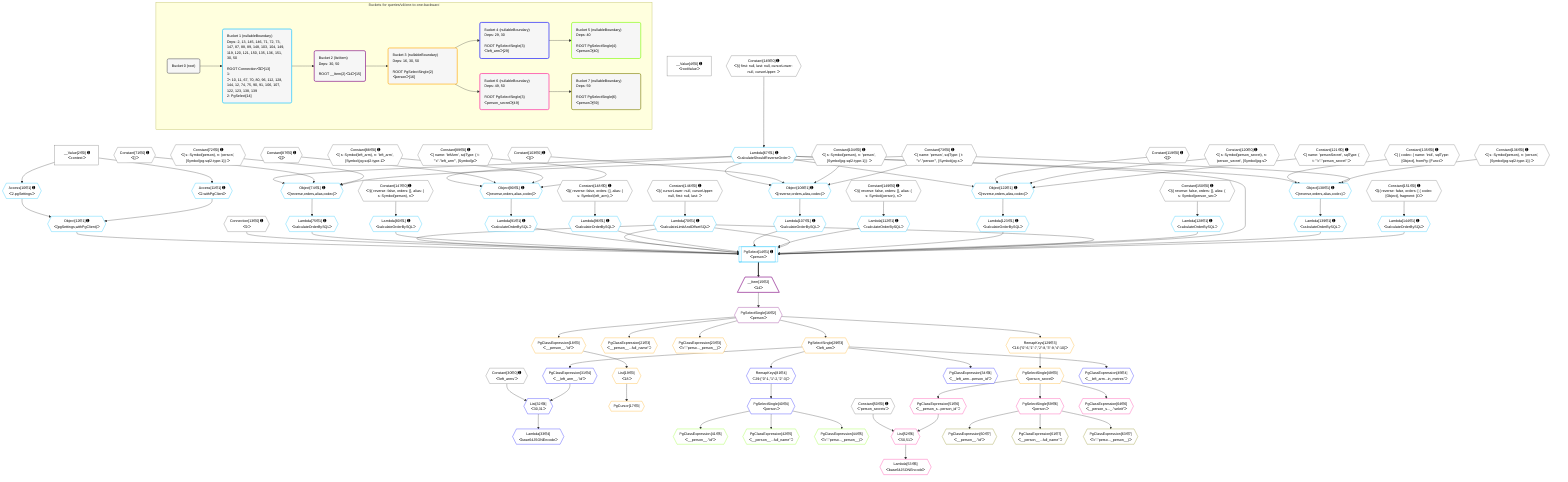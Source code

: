 %%{init: {'themeVariables': { 'fontSize': '12px'}}}%%
graph TD
    classDef path fill:#eee,stroke:#000,color:#000
    classDef plan fill:#fff,stroke-width:1px,color:#000
    classDef itemplan fill:#fff,stroke-width:2px,color:#000
    classDef unbatchedplan fill:#dff,stroke-width:1px,color:#000
    classDef sideeffectplan fill:#fcc,stroke-width:2px,color:#000
    classDef bucket fill:#f6f6f6,color:#000,stroke-width:2px,text-align:left


    %% plan dependencies
    __Value2["__Value[2∈0] ➊<br />ᐸcontextᐳ"]:::plan
    __Value4["__Value[4∈0] ➊<br />ᐸrootValueᐳ"]:::plan
    Connection13{{"Connection[13∈0] ➊<br />ᐸ9ᐳ"}}:::plan
    Constant30{{"Constant[30∈0] ➊<br />ᐸ'left_arms'ᐳ"}}:::plan
    Constant50{{"Constant[50∈0] ➊<br />ᐸ'person_secrets'ᐳ"}}:::plan
    Constant71{{"Constant[71∈0] ➊<br />ᐸ[]ᐳ"}}:::plan
    Constant72{{"Constant[72∈0] ➊<br />ᐸ{ s: Symbol(person), n: 'person', [Symbol(pg-sql2-type-1)]: ᐳ"}}:::plan
    Constant73{{"Constant[73∈0] ➊<br />ᐸ{ name: 'person', sqlType: { t: '”c”.”person”', [Symbol(pg-sᐳ"}}:::plan
    Constant87{{"Constant[87∈0] ➊<br />ᐸ[]ᐳ"}}:::plan
    Constant88{{"Constant[88∈0] ➊<br />ᐸ{ s: Symbol(left_arm), n: 'left_arm', [Symbol(pg-sql2-type-1ᐳ"}}:::plan
    Constant89{{"Constant[89∈0] ➊<br />ᐸ{ name: 'leftArm', sqlType: { t: '”c”.”left_arm”', [Symbol(pᐳ"}}:::plan
    Constant103{{"Constant[103∈0] ➊<br />ᐸ[]ᐳ"}}:::plan
    Constant104{{"Constant[104∈0] ➊<br />ᐸ{ s: Symbol(person), n: 'person', [Symbol(pg-sql2-type-1)]: ᐳ"}}:::plan
    Constant119{{"Constant[119∈0] ➊<br />ᐸ[]ᐳ"}}:::plan
    Constant120{{"Constant[120∈0] ➊<br />ᐸ{ s: Symbol(person_secret), n: 'person_secret', [Symbol(pg-sᐳ"}}:::plan
    Constant121{{"Constant[121∈0] ➊<br />ᐸ{ name: 'personSecret', sqlType: { t: '”c”.”person_secret”',ᐳ"}}:::plan
    Constant135{{"Constant[135∈0] ➊<br />ᐸ[ { codec: { name: 'int4', sqlType: [Object], fromPg: [Functᐳ"}}:::plan
    Constant136{{"Constant[136∈0] ➊<br />ᐸ{ s: Symbol(person), n: 'person', [Symbol(pg-sql2-type-1)]: ᐳ"}}:::plan
    Constant145{{"Constant[145∈0] ➊<br />ᐸ§{ first: null, last: null, cursorLower: null, cursorUpper: ᐳ"}}:::plan
    Constant146{{"Constant[146∈0] ➊<br />ᐸ§{ cursorLower: null, cursorUpper: null, first: null, last: ᐳ"}}:::plan
    Constant147{{"Constant[147∈0] ➊<br />ᐸ§{ reverse: false, orders: [], alias: { s: Symbol(person), nᐳ"}}:::plan
    Constant148{{"Constant[148∈0] ➊<br />ᐸ§{ reverse: false, orders: [], alias: { s: Symbol(left_arm),ᐳ"}}:::plan
    Constant149{{"Constant[149∈0] ➊<br />ᐸ§{ reverse: false, orders: [], alias: { s: Symbol(person), nᐳ"}}:::plan
    Constant150{{"Constant[150∈0] ➊<br />ᐸ§{ reverse: false, orders: [], alias: { s: Symbol(person_secᐳ"}}:::plan
    Constant151{{"Constant[151∈0] ➊<br />ᐸ§{ reverse: false, orders: [ { codec: [Object], fragment: [Oᐳ"}}:::plan
    PgSelect14[["PgSelect[14∈1] ➊<br />ᐸpersonᐳ"]]:::plan
    Object12{{"Object[12∈1] ➊<br />ᐸ{pgSettings,withPgClient}ᐳ"}}:::plan
    Lambda70{{"Lambda[70∈1] ➊<br />ᐸcalculateLimitAndOffsetSQLᐳ"}}:::plan
    Lambda75{{"Lambda[75∈1] ➊<br />ᐸcalculateOrderBySQLᐳ"}}:::plan
    Lambda80{{"Lambda[80∈1] ➊<br />ᐸcalculateOrderBySQLᐳ"}}:::plan
    Lambda91{{"Lambda[91∈1] ➊<br />ᐸcalculateOrderBySQLᐳ"}}:::plan
    Lambda96{{"Lambda[96∈1] ➊<br />ᐸcalculateOrderBySQLᐳ"}}:::plan
    Lambda107{{"Lambda[107∈1] ➊<br />ᐸcalculateOrderBySQLᐳ"}}:::plan
    Lambda112{{"Lambda[112∈1] ➊<br />ᐸcalculateOrderBySQLᐳ"}}:::plan
    Lambda123{{"Lambda[123∈1] ➊<br />ᐸcalculateOrderBySQLᐳ"}}:::plan
    Lambda128{{"Lambda[128∈1] ➊<br />ᐸcalculateOrderBySQLᐳ"}}:::plan
    Lambda67{{"Lambda[67∈1] ➊<br />ᐸcalculateShouldReverseOrderᐳ"}}:::plan
    Lambda139{{"Lambda[139∈1] ➊<br />ᐸcalculateOrderBySQLᐳ"}}:::plan
    Lambda144{{"Lambda[144∈1] ➊<br />ᐸcalculateOrderBySQLᐳ"}}:::plan
    Object12 & Connection13 & Lambda70 & Lambda75 & Lambda80 & Lambda70 & Lambda91 & Lambda96 & Lambda107 & Lambda112 & Lambda70 & Lambda123 & Lambda128 & Lambda67 & Lambda70 & Lambda139 & Lambda144 --> PgSelect14
    Object74{{"Object[74∈1] ➊<br />ᐸ{reverse,orders,alias,codec}ᐳ"}}:::plan
    Lambda67 & Constant71 & Constant72 & Constant73 --> Object74
    Object90{{"Object[90∈1] ➊<br />ᐸ{reverse,orders,alias,codec}ᐳ"}}:::plan
    Lambda67 & Constant87 & Constant88 & Constant89 --> Object90
    Object106{{"Object[106∈1] ➊<br />ᐸ{reverse,orders,alias,codec}ᐳ"}}:::plan
    Lambda67 & Constant103 & Constant104 & Constant73 --> Object106
    Object122{{"Object[122∈1] ➊<br />ᐸ{reverse,orders,alias,codec}ᐳ"}}:::plan
    Lambda67 & Constant119 & Constant120 & Constant121 --> Object122
    Object138{{"Object[138∈1] ➊<br />ᐸ{reverse,orders,alias,codec}ᐳ"}}:::plan
    Lambda67 & Constant135 & Constant136 & Constant73 --> Object138
    Access10{{"Access[10∈1] ➊<br />ᐸ2.pgSettingsᐳ"}}:::plan
    Access11{{"Access[11∈1] ➊<br />ᐸ2.withPgClientᐳ"}}:::plan
    Access10 & Access11 --> Object12
    __Value2 --> Access10
    __Value2 --> Access11
    Constant145 --> Lambda67
    Constant146 --> Lambda70
    Object74 --> Lambda75
    Constant147 --> Lambda80
    Object90 --> Lambda91
    Constant148 --> Lambda96
    Object106 --> Lambda107
    Constant149 --> Lambda112
    Object122 --> Lambda123
    Constant150 --> Lambda128
    Object138 --> Lambda139
    Constant151 --> Lambda144
    __Item15[/"__Item[15∈2]<br />ᐸ14ᐳ"\]:::itemplan
    PgSelect14 ==> __Item15
    PgSelectSingle16{{"PgSelectSingle[16∈2]<br />ᐸpersonᐳ"}}:::plan
    __Item15 --> PgSelectSingle16
    PgCursor17{{"PgCursor[17∈3]"}}:::plan
    List19{{"List[19∈3]<br />ᐸ18ᐳ"}}:::plan
    List19 --> PgCursor17
    PgClassExpression18{{"PgClassExpression[18∈3]<br />ᐸ__person__.”id”ᐳ"}}:::plan
    PgSelectSingle16 --> PgClassExpression18
    PgClassExpression18 --> List19
    PgClassExpression21{{"PgClassExpression[21∈3]<br />ᐸ__person__...full_name”ᐳ"}}:::plan
    PgSelectSingle16 --> PgClassExpression21
    PgClassExpression23{{"PgClassExpression[23∈3]<br />ᐸ”c”.”perso..._person__)ᐳ"}}:::plan
    PgSelectSingle16 --> PgClassExpression23
    PgSelectSingle29{{"PgSelectSingle[29∈3]<br />ᐸleft_armᐳ"}}:::plan
    PgSelectSingle16 --> PgSelectSingle29
    PgSelectSingle49{{"PgSelectSingle[49∈3]<br />ᐸperson_secretᐳ"}}:::plan
    RemapKeys129{{"RemapKeys[129∈3]<br />ᐸ16:{”0”:6,”1”:7,”2”:8,”3”:9,”4”:10}ᐳ"}}:::plan
    RemapKeys129 --> PgSelectSingle49
    PgSelectSingle16 --> RemapKeys129
    List32{{"List[32∈4]<br />ᐸ30,31ᐳ"}}:::plan
    PgClassExpression31{{"PgClassExpression[31∈4]<br />ᐸ__left_arm__.”id”ᐳ"}}:::plan
    Constant30 & PgClassExpression31 --> List32
    PgSelectSingle29 --> PgClassExpression31
    Lambda33{{"Lambda[33∈4]<br />ᐸbase64JSONEncodeᐳ"}}:::plan
    List32 --> Lambda33
    PgClassExpression34{{"PgClassExpression[34∈4]<br />ᐸ__left_arm...person_id”ᐳ"}}:::plan
    PgSelectSingle29 --> PgClassExpression34
    PgSelectSingle40{{"PgSelectSingle[40∈4]<br />ᐸpersonᐳ"}}:::plan
    RemapKeys81{{"RemapKeys[81∈4]<br />ᐸ29:{”0”:1,”1”:2,”2”:3}ᐳ"}}:::plan
    RemapKeys81 --> PgSelectSingle40
    PgClassExpression45{{"PgClassExpression[45∈4]<br />ᐸ__left_arm...in_metres”ᐳ"}}:::plan
    PgSelectSingle29 --> PgClassExpression45
    PgSelectSingle29 --> RemapKeys81
    PgClassExpression41{{"PgClassExpression[41∈5]<br />ᐸ__person__.”id”ᐳ"}}:::plan
    PgSelectSingle40 --> PgClassExpression41
    PgClassExpression42{{"PgClassExpression[42∈5]<br />ᐸ__person__...full_name”ᐳ"}}:::plan
    PgSelectSingle40 --> PgClassExpression42
    PgClassExpression44{{"PgClassExpression[44∈5]<br />ᐸ”c”.”perso..._person__)ᐳ"}}:::plan
    PgSelectSingle40 --> PgClassExpression44
    List52{{"List[52∈6]<br />ᐸ50,51ᐳ"}}:::plan
    PgClassExpression51{{"PgClassExpression[51∈6]<br />ᐸ__person_s...person_id”ᐳ"}}:::plan
    Constant50 & PgClassExpression51 --> List52
    PgSelectSingle49 --> PgClassExpression51
    Lambda53{{"Lambda[53∈6]<br />ᐸbase64JSONEncodeᐳ"}}:::plan
    List52 --> Lambda53
    PgSelectSingle59{{"PgSelectSingle[59∈6]<br />ᐸpersonᐳ"}}:::plan
    PgSelectSingle49 --> PgSelectSingle59
    PgClassExpression64{{"PgClassExpression[64∈6]<br />ᐸ__person_s..._.”sekrit”ᐳ"}}:::plan
    PgSelectSingle49 --> PgClassExpression64
    PgClassExpression60{{"PgClassExpression[60∈7]<br />ᐸ__person__.”id”ᐳ"}}:::plan
    PgSelectSingle59 --> PgClassExpression60
    PgClassExpression61{{"PgClassExpression[61∈7]<br />ᐸ__person__...full_name”ᐳ"}}:::plan
    PgSelectSingle59 --> PgClassExpression61
    PgClassExpression63{{"PgClassExpression[63∈7]<br />ᐸ”c”.”perso..._person__)ᐳ"}}:::plan
    PgSelectSingle59 --> PgClassExpression63

    %% define steps

    subgraph "Buckets for queries/v4/one-to-one-backward"
    Bucket0("Bucket 0 (root)"):::bucket
    classDef bucket0 stroke:#696969
    class Bucket0,__Value2,__Value4,Connection13,Constant30,Constant50,Constant71,Constant72,Constant73,Constant87,Constant88,Constant89,Constant103,Constant104,Constant119,Constant120,Constant121,Constant135,Constant136,Constant145,Constant146,Constant147,Constant148,Constant149,Constant150,Constant151 bucket0
    Bucket1("Bucket 1 (nullableBoundary)<br />Deps: 2, 13, 145, 146, 71, 72, 73, 147, 87, 88, 89, 148, 103, 104, 149, 119, 120, 121, 150, 135, 136, 151, 30, 50<br /><br />ROOT Connectionᐸ9ᐳ[13]<br />1: <br />ᐳ: 10, 11, 67, 70, 80, 96, 112, 128, 144, 12, 74, 75, 90, 91, 106, 107, 122, 123, 138, 139<br />2: PgSelect[14]"):::bucket
    classDef bucket1 stroke:#00bfff
    class Bucket1,Access10,Access11,Object12,PgSelect14,Lambda67,Lambda70,Object74,Lambda75,Lambda80,Object90,Lambda91,Lambda96,Object106,Lambda107,Lambda112,Object122,Lambda123,Lambda128,Object138,Lambda139,Lambda144 bucket1
    Bucket2("Bucket 2 (listItem)<br />Deps: 30, 50<br /><br />ROOT __Item{2}ᐸ14ᐳ[15]"):::bucket
    classDef bucket2 stroke:#7f007f
    class Bucket2,__Item15,PgSelectSingle16 bucket2
    Bucket3("Bucket 3 (nullableBoundary)<br />Deps: 16, 30, 50<br /><br />ROOT PgSelectSingle{2}ᐸpersonᐳ[16]"):::bucket
    classDef bucket3 stroke:#ffa500
    class Bucket3,PgCursor17,PgClassExpression18,List19,PgClassExpression21,PgClassExpression23,PgSelectSingle29,PgSelectSingle49,RemapKeys129 bucket3
    Bucket4("Bucket 4 (nullableBoundary)<br />Deps: 29, 30<br /><br />ROOT PgSelectSingle{3}ᐸleft_armᐳ[29]"):::bucket
    classDef bucket4 stroke:#0000ff
    class Bucket4,PgClassExpression31,List32,Lambda33,PgClassExpression34,PgSelectSingle40,PgClassExpression45,RemapKeys81 bucket4
    Bucket5("Bucket 5 (nullableBoundary)<br />Deps: 40<br /><br />ROOT PgSelectSingle{4}ᐸpersonᐳ[40]"):::bucket
    classDef bucket5 stroke:#7fff00
    class Bucket5,PgClassExpression41,PgClassExpression42,PgClassExpression44 bucket5
    Bucket6("Bucket 6 (nullableBoundary)<br />Deps: 49, 50<br /><br />ROOT PgSelectSingle{3}ᐸperson_secretᐳ[49]"):::bucket
    classDef bucket6 stroke:#ff1493
    class Bucket6,PgClassExpression51,List52,Lambda53,PgSelectSingle59,PgClassExpression64 bucket6
    Bucket7("Bucket 7 (nullableBoundary)<br />Deps: 59<br /><br />ROOT PgSelectSingle{6}ᐸpersonᐳ[59]"):::bucket
    classDef bucket7 stroke:#808000
    class Bucket7,PgClassExpression60,PgClassExpression61,PgClassExpression63 bucket7
    Bucket0 --> Bucket1
    Bucket1 --> Bucket2
    Bucket2 --> Bucket3
    Bucket3 --> Bucket4 & Bucket6
    Bucket4 --> Bucket5
    Bucket6 --> Bucket7
    end